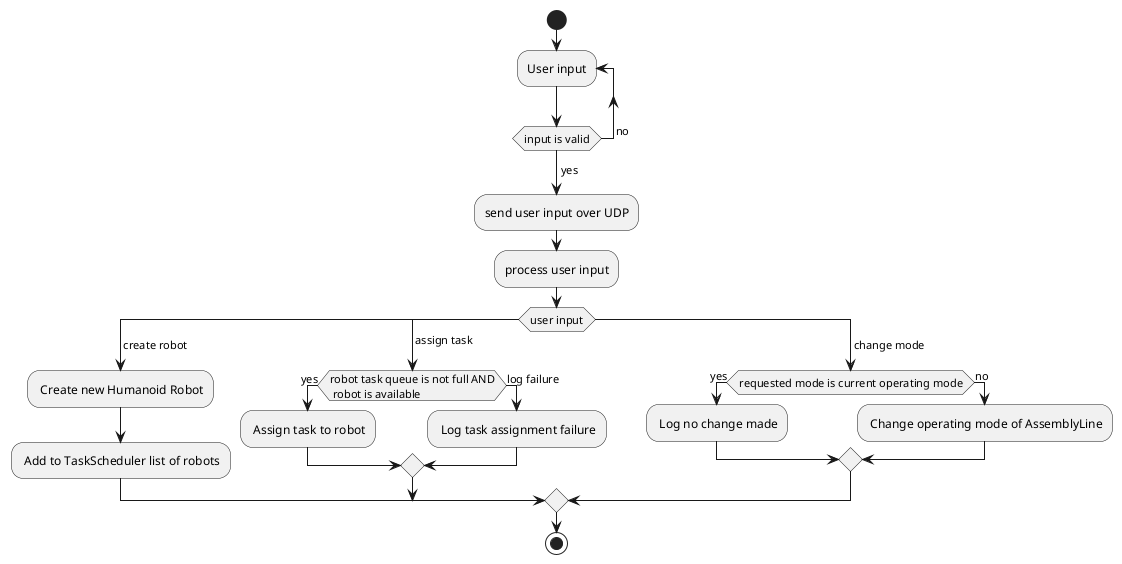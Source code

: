 @startuml

start

repeat :User input;
repeat while (input is valid) is (     no)
->yes;

:send user input over UDP;

:process user input;

switch (user input)
case ( create robot )
    : Create new Humanoid Robot;
    : Add to TaskScheduler list of robots;
case ( assign task )
    if (robot task queue is not full AND\n robot is available) then (yes)
        : Assign task to robot;
    else (log failure)
        : Log task assignment failure;
    endif
case ( change mode )
    if (requested mode is current operating mode) then (yes)
        : Log no change made;
    else (no)
        : Change operating mode of AssemblyLine;
    endif
endswitch
stop
@enduml